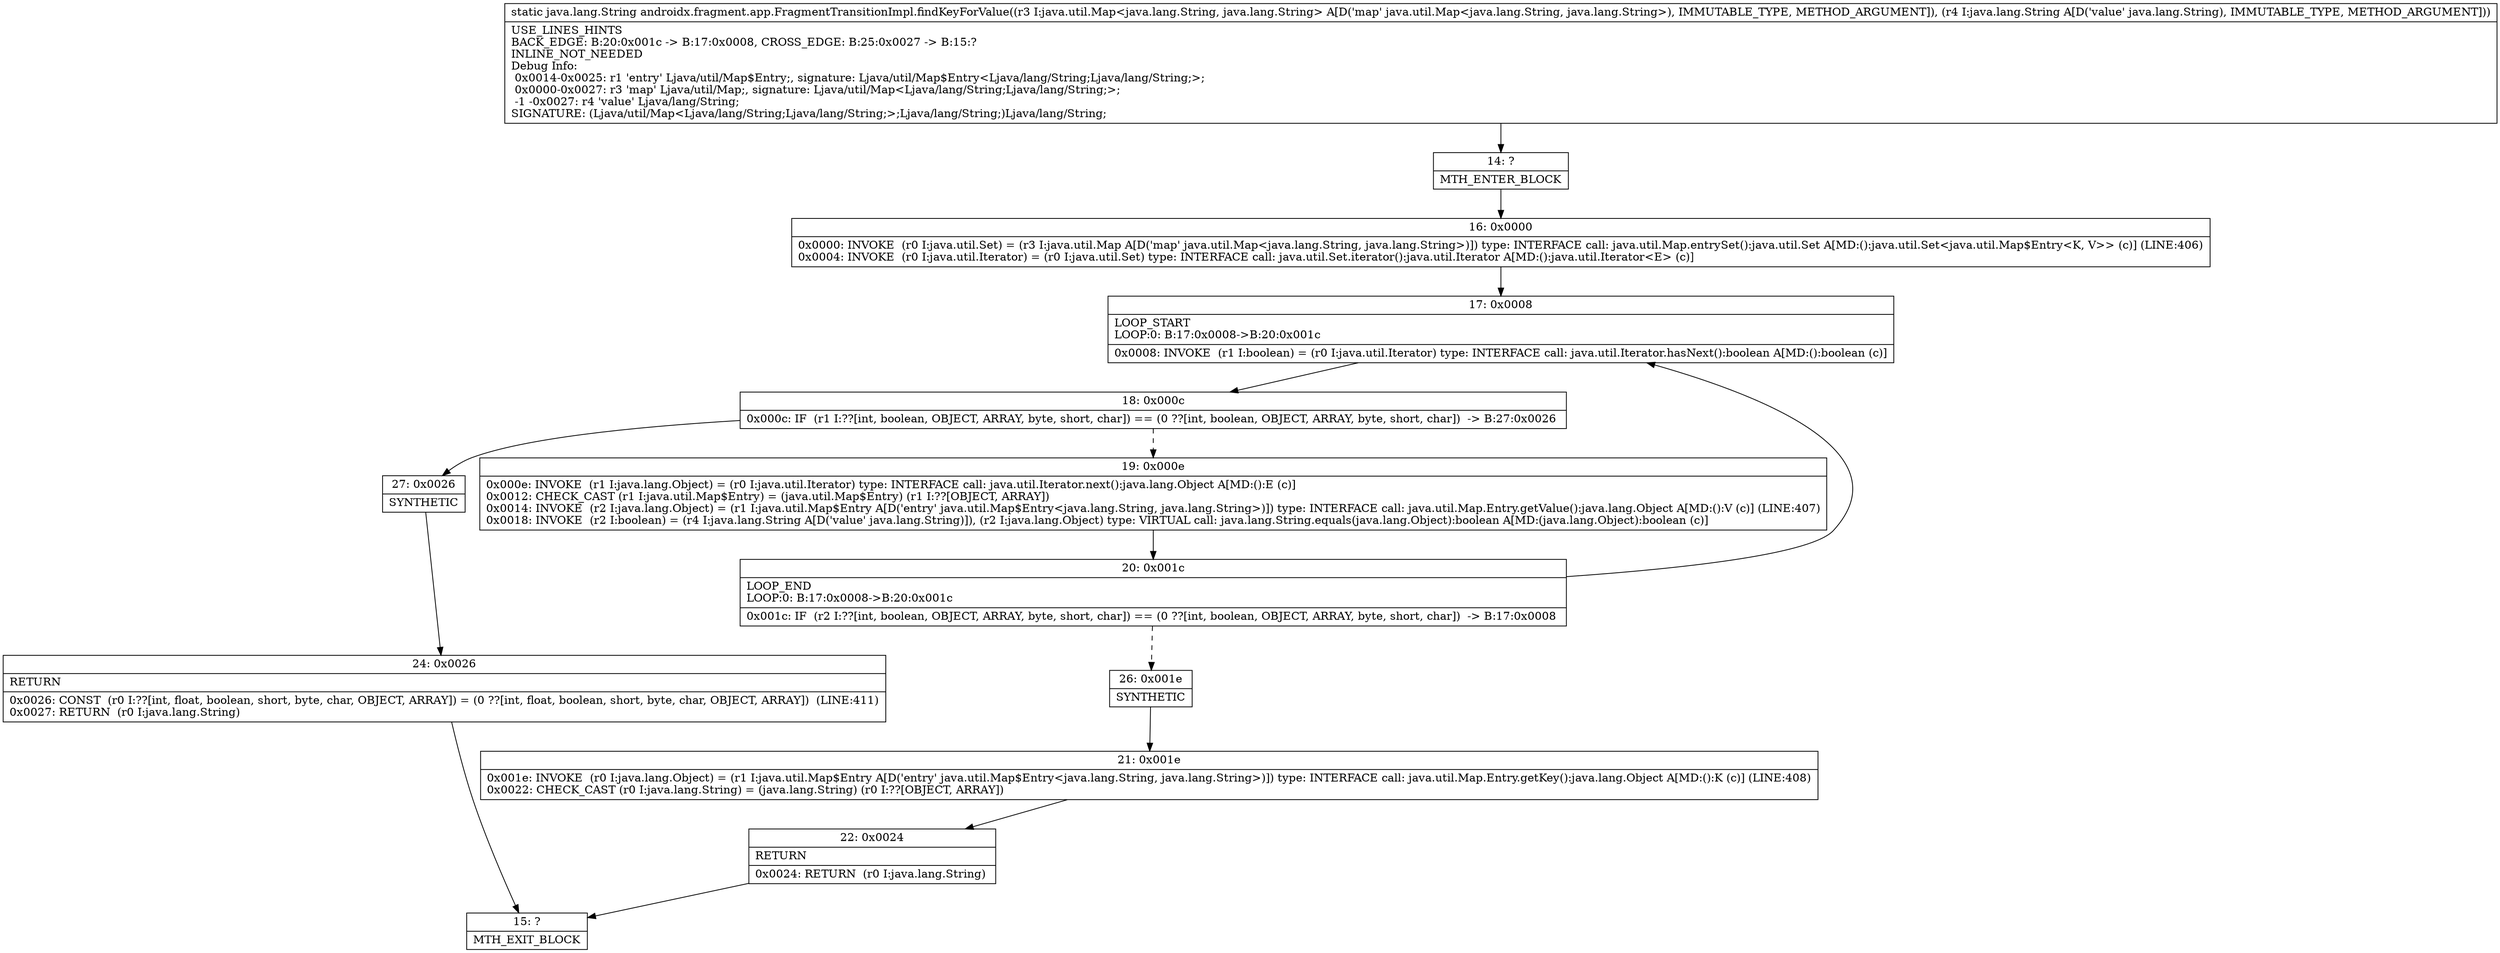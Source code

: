 digraph "CFG forandroidx.fragment.app.FragmentTransitionImpl.findKeyForValue(Ljava\/util\/Map;Ljava\/lang\/String;)Ljava\/lang\/String;" {
Node_14 [shape=record,label="{14\:\ ?|MTH_ENTER_BLOCK\l}"];
Node_16 [shape=record,label="{16\:\ 0x0000|0x0000: INVOKE  (r0 I:java.util.Set) = (r3 I:java.util.Map A[D('map' java.util.Map\<java.lang.String, java.lang.String\>)]) type: INTERFACE call: java.util.Map.entrySet():java.util.Set A[MD:():java.util.Set\<java.util.Map$Entry\<K, V\>\> (c)] (LINE:406)\l0x0004: INVOKE  (r0 I:java.util.Iterator) = (r0 I:java.util.Set) type: INTERFACE call: java.util.Set.iterator():java.util.Iterator A[MD:():java.util.Iterator\<E\> (c)]\l}"];
Node_17 [shape=record,label="{17\:\ 0x0008|LOOP_START\lLOOP:0: B:17:0x0008\-\>B:20:0x001c\l|0x0008: INVOKE  (r1 I:boolean) = (r0 I:java.util.Iterator) type: INTERFACE call: java.util.Iterator.hasNext():boolean A[MD:():boolean (c)]\l}"];
Node_18 [shape=record,label="{18\:\ 0x000c|0x000c: IF  (r1 I:??[int, boolean, OBJECT, ARRAY, byte, short, char]) == (0 ??[int, boolean, OBJECT, ARRAY, byte, short, char])  \-\> B:27:0x0026 \l}"];
Node_19 [shape=record,label="{19\:\ 0x000e|0x000e: INVOKE  (r1 I:java.lang.Object) = (r0 I:java.util.Iterator) type: INTERFACE call: java.util.Iterator.next():java.lang.Object A[MD:():E (c)]\l0x0012: CHECK_CAST (r1 I:java.util.Map$Entry) = (java.util.Map$Entry) (r1 I:??[OBJECT, ARRAY]) \l0x0014: INVOKE  (r2 I:java.lang.Object) = (r1 I:java.util.Map$Entry A[D('entry' java.util.Map$Entry\<java.lang.String, java.lang.String\>)]) type: INTERFACE call: java.util.Map.Entry.getValue():java.lang.Object A[MD:():V (c)] (LINE:407)\l0x0018: INVOKE  (r2 I:boolean) = (r4 I:java.lang.String A[D('value' java.lang.String)]), (r2 I:java.lang.Object) type: VIRTUAL call: java.lang.String.equals(java.lang.Object):boolean A[MD:(java.lang.Object):boolean (c)]\l}"];
Node_20 [shape=record,label="{20\:\ 0x001c|LOOP_END\lLOOP:0: B:17:0x0008\-\>B:20:0x001c\l|0x001c: IF  (r2 I:??[int, boolean, OBJECT, ARRAY, byte, short, char]) == (0 ??[int, boolean, OBJECT, ARRAY, byte, short, char])  \-\> B:17:0x0008 \l}"];
Node_26 [shape=record,label="{26\:\ 0x001e|SYNTHETIC\l}"];
Node_21 [shape=record,label="{21\:\ 0x001e|0x001e: INVOKE  (r0 I:java.lang.Object) = (r1 I:java.util.Map$Entry A[D('entry' java.util.Map$Entry\<java.lang.String, java.lang.String\>)]) type: INTERFACE call: java.util.Map.Entry.getKey():java.lang.Object A[MD:():K (c)] (LINE:408)\l0x0022: CHECK_CAST (r0 I:java.lang.String) = (java.lang.String) (r0 I:??[OBJECT, ARRAY]) \l}"];
Node_22 [shape=record,label="{22\:\ 0x0024|RETURN\l|0x0024: RETURN  (r0 I:java.lang.String) \l}"];
Node_15 [shape=record,label="{15\:\ ?|MTH_EXIT_BLOCK\l}"];
Node_27 [shape=record,label="{27\:\ 0x0026|SYNTHETIC\l}"];
Node_24 [shape=record,label="{24\:\ 0x0026|RETURN\l|0x0026: CONST  (r0 I:??[int, float, boolean, short, byte, char, OBJECT, ARRAY]) = (0 ??[int, float, boolean, short, byte, char, OBJECT, ARRAY])  (LINE:411)\l0x0027: RETURN  (r0 I:java.lang.String) \l}"];
MethodNode[shape=record,label="{static java.lang.String androidx.fragment.app.FragmentTransitionImpl.findKeyForValue((r3 I:java.util.Map\<java.lang.String, java.lang.String\> A[D('map' java.util.Map\<java.lang.String, java.lang.String\>), IMMUTABLE_TYPE, METHOD_ARGUMENT]), (r4 I:java.lang.String A[D('value' java.lang.String), IMMUTABLE_TYPE, METHOD_ARGUMENT]))  | USE_LINES_HINTS\lBACK_EDGE: B:20:0x001c \-\> B:17:0x0008, CROSS_EDGE: B:25:0x0027 \-\> B:15:?\lINLINE_NOT_NEEDED\lDebug Info:\l  0x0014\-0x0025: r1 'entry' Ljava\/util\/Map$Entry;, signature: Ljava\/util\/Map$Entry\<Ljava\/lang\/String;Ljava\/lang\/String;\>;\l  0x0000\-0x0027: r3 'map' Ljava\/util\/Map;, signature: Ljava\/util\/Map\<Ljava\/lang\/String;Ljava\/lang\/String;\>;\l  \-1 \-0x0027: r4 'value' Ljava\/lang\/String;\lSIGNATURE: (Ljava\/util\/Map\<Ljava\/lang\/String;Ljava\/lang\/String;\>;Ljava\/lang\/String;)Ljava\/lang\/String;\l}"];
MethodNode -> Node_14;Node_14 -> Node_16;
Node_16 -> Node_17;
Node_17 -> Node_18;
Node_18 -> Node_19[style=dashed];
Node_18 -> Node_27;
Node_19 -> Node_20;
Node_20 -> Node_17;
Node_20 -> Node_26[style=dashed];
Node_26 -> Node_21;
Node_21 -> Node_22;
Node_22 -> Node_15;
Node_27 -> Node_24;
Node_24 -> Node_15;
}

